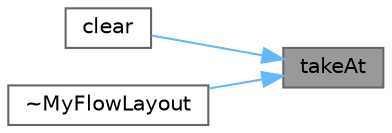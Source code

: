 digraph "takeAt"
{
 // LATEX_PDF_SIZE
  bgcolor="transparent";
  edge [fontname=Helvetica,fontsize=10,labelfontname=Helvetica,labelfontsize=10];
  node [fontname=Helvetica,fontsize=10,shape=box,height=0.2,width=0.4];
  rankdir="RL";
  Node1 [id="Node000001",label="takeAt",height=0.2,width=0.4,color="gray40", fillcolor="grey60", style="filled", fontcolor="black",tooltip="移除指定索引的布局项"];
  Node1 -> Node2 [id="edge1_Node000001_Node000002",dir="back",color="steelblue1",style="solid",tooltip=" "];
  Node2 [id="Node000002",label="clear",height=0.2,width=0.4,color="grey40", fillcolor="white", style="filled",URL="$class_my_flow_layout.html#ac8bb3912a3ce86b15842e79d0b421204",tooltip="清空布局"];
  Node1 -> Node3 [id="edge2_Node000001_Node000003",dir="back",color="steelblue1",style="solid",tooltip=" "];
  Node3 [id="Node000003",label="~MyFlowLayout",height=0.2,width=0.4,color="grey40", fillcolor="white", style="filled",URL="$class_my_flow_layout.html#a278cf708de10af30443f1099fd78d276",tooltip="析构函数，清理布局项"];
}
